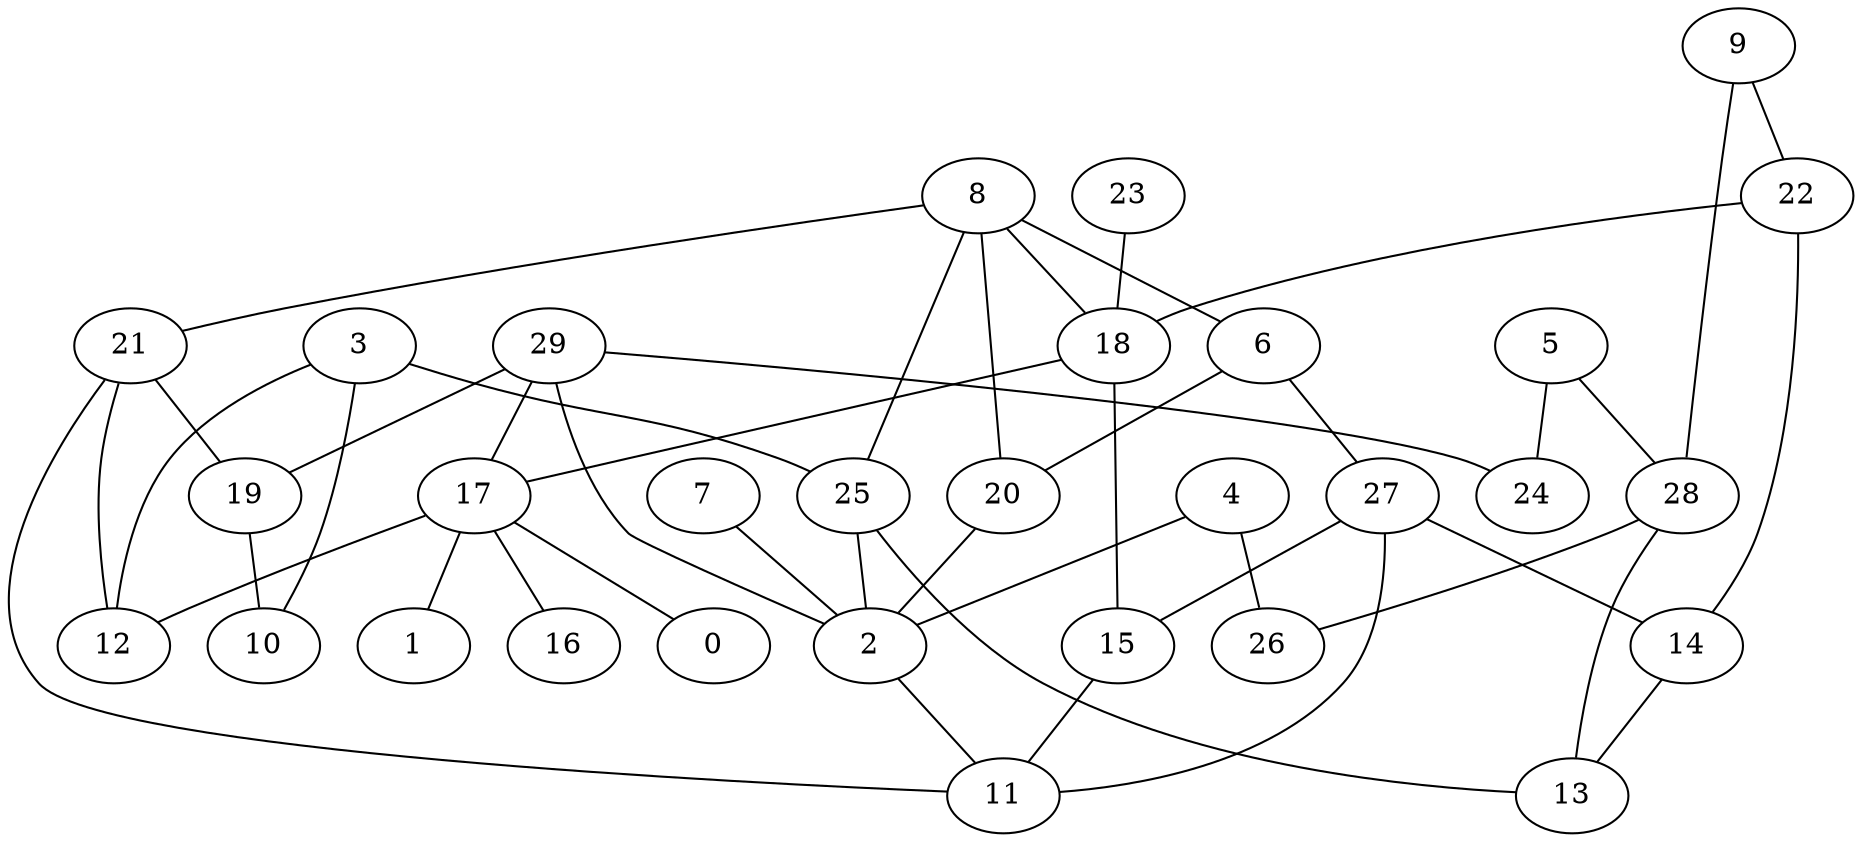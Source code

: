 digraph GG_graph {

subgraph G_graph {
edge [color = black]
"22" -> "18" [dir = none]
"9" -> "22" [dir = none]
"29" -> "24" [dir = none]
"29" -> "17" [dir = none]
"17" -> "16" [dir = none]
"17" -> "0" [dir = none]
"17" -> "1" [dir = none]
"28" -> "26" [dir = none]
"5" -> "28" [dir = none]
"5" -> "24" [dir = none]
"3" -> "10" [dir = none]
"3" -> "25" [dir = none]
"18" -> "15" [dir = none]
"18" -> "17" [dir = none]
"8" -> "20" [dir = none]
"8" -> "6" [dir = none]
"8" -> "21" [dir = none]
"8" -> "18" [dir = none]
"8" -> "25" [dir = none]
"27" -> "14" [dir = none]
"27" -> "15" [dir = none]
"7" -> "2" [dir = none]
"25" -> "2" [dir = none]
"25" -> "13" [dir = none]
"4" -> "2" [dir = none]
"21" -> "19" [dir = none]
"21" -> "11" [dir = none]
"21" -> "12" [dir = none]
"23" -> "18" [dir = none]
"9" -> "28" [dir = none]
"29" -> "2" [dir = none]
"15" -> "11" [dir = none]
"3" -> "12" [dir = none]
"6" -> "20" [dir = none]
"22" -> "14" [dir = none]
"28" -> "13" [dir = none]
"20" -> "2" [dir = none]
"6" -> "27" [dir = none]
"14" -> "13" [dir = none]
"2" -> "11" [dir = none]
"17" -> "12" [dir = none]
"27" -> "11" [dir = none]
"19" -> "10" [dir = none]
"29" -> "19" [dir = none]
"4" -> "26" [dir = none]
}

}
